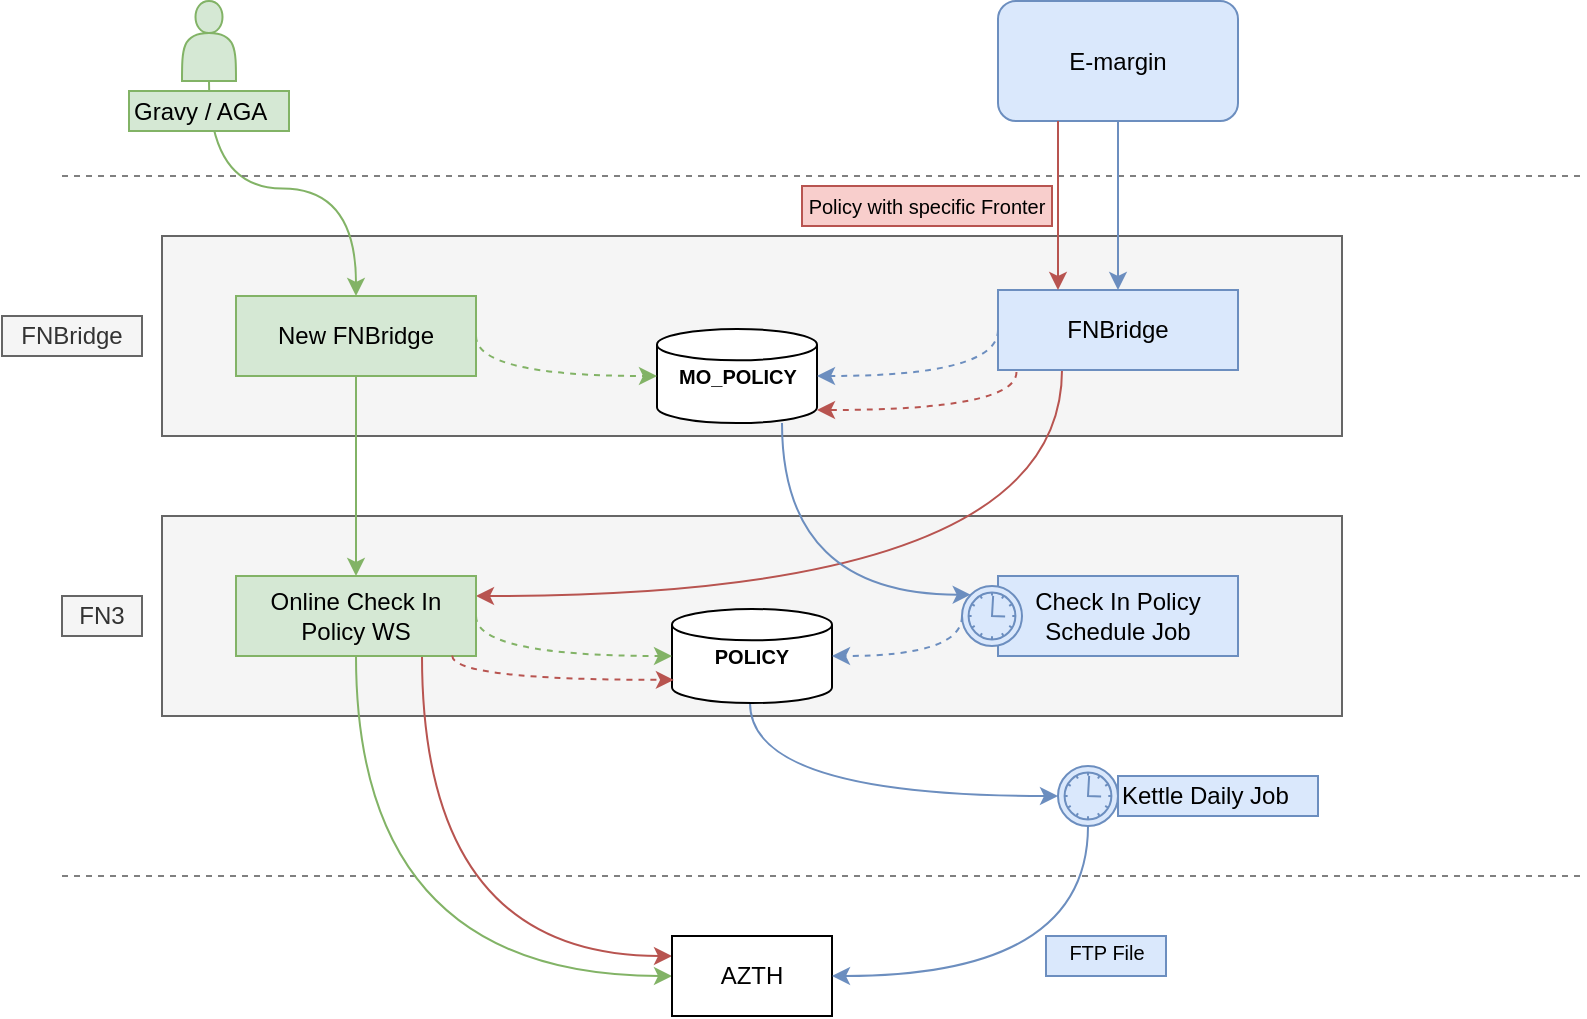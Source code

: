 <mxfile version="10.4.9" type="github"><diagram id="kxdKC94dlKpn0LHNbHIM" name="Page-1"><mxGraphModel dx="754" dy="443" grid="1" gridSize="10" guides="1" tooltips="1" connect="1" arrows="1" fold="1" page="1" pageScale="1" pageWidth="850" pageHeight="1100" math="0" shadow="0"><root><mxCell id="0"/><mxCell id="1" parent="0"/><mxCell id="3mwVmuwzy4nXPfia8OvA-8" value="" style="rounded=0;whiteSpace=wrap;html=1;strokeColor=#666666;fillColor=#f5f5f5;fontColor=#333333;" parent="1" vertex="1"><mxGeometry x="110" y="450" width="590" height="100" as="geometry"/></mxCell><mxCell id="3mwVmuwzy4nXPfia8OvA-11" value="" style="rounded=0;whiteSpace=wrap;html=1;strokeColor=#666666;fillColor=#f5f5f5;fontColor=#333333;" parent="1" vertex="1"><mxGeometry x="110" y="310" width="590" height="100" as="geometry"/></mxCell><mxCell id="3mwVmuwzy4nXPfia8OvA-34" style="edgeStyle=orthogonalEdgeStyle;curved=1;rounded=0;orthogonalLoop=1;jettySize=auto;html=1;fillColor=#d5e8d4;strokeColor=#82b366;" parent="1" source="3mwVmuwzy4nXPfia8OvA-1" target="3mwVmuwzy4nXPfia8OvA-6" edge="1"><mxGeometry relative="1" as="geometry"/></mxCell><mxCell id="3mwVmuwzy4nXPfia8OvA-1" value="" style="shape=actor;whiteSpace=wrap;html=1;fillColor=#d5e8d4;strokeColor=#82b366;" parent="1" vertex="1"><mxGeometry x="120" y="192.5" width="27" height="40" as="geometry"/></mxCell><mxCell id="3mwVmuwzy4nXPfia8OvA-2" value="Gravy / AGA" style="text;html=1;resizable=0;points=[];autosize=1;align=left;verticalAlign=top;spacingTop=-4;fillColor=#d5e8d4;strokeColor=#82b366;" parent="1" vertex="1"><mxGeometry x="93.5" y="237.5" width="80" height="20" as="geometry"/></mxCell><mxCell id="3mwVmuwzy4nXPfia8OvA-3" value="" style="endArrow=none;dashed=1;html=1;strokeColor=#808080;" parent="1" edge="1"><mxGeometry width="50" height="50" relative="1" as="geometry"><mxPoint x="60" y="280" as="sourcePoint"/><mxPoint x="820" y="280" as="targetPoint"/></mxGeometry></mxCell><mxCell id="3mwVmuwzy4nXPfia8OvA-4" value="" style="endArrow=none;dashed=1;html=1;strokeColor=#808080;" parent="1" edge="1"><mxGeometry width="50" height="50" relative="1" as="geometry"><mxPoint x="60" y="630" as="sourcePoint"/><mxPoint x="820" y="630" as="targetPoint"/></mxGeometry></mxCell><mxCell id="3mwVmuwzy4nXPfia8OvA-33" style="edgeStyle=orthogonalEdgeStyle;curved=1;rounded=0;orthogonalLoop=1;jettySize=auto;html=1;fillColor=#dae8fc;strokeColor=#6c8ebf;" parent="1" source="3mwVmuwzy4nXPfia8OvA-5" target="3mwVmuwzy4nXPfia8OvA-7" edge="1"><mxGeometry relative="1" as="geometry"/></mxCell><mxCell id="3mwVmuwzy4nXPfia8OvA-5" value="E-margin" style="rounded=1;whiteSpace=wrap;html=1;fillColor=#dae8fc;strokeColor=#6c8ebf;" parent="1" vertex="1"><mxGeometry x="528" y="192.5" width="120" height="60" as="geometry"/></mxCell><mxCell id="3mwVmuwzy4nXPfia8OvA-26" style="edgeStyle=orthogonalEdgeStyle;curved=1;rounded=0;orthogonalLoop=1;jettySize=auto;html=1;fillColor=#d5e8d4;strokeColor=#82b366;" parent="1" source="3mwVmuwzy4nXPfia8OvA-6" target="3mwVmuwzy4nXPfia8OvA-12" edge="1"><mxGeometry relative="1" as="geometry"/></mxCell><mxCell id="3mwVmuwzy4nXPfia8OvA-6" value="New FNBridge" style="rounded=0;whiteSpace=wrap;html=1;fillColor=#d5e8d4;strokeColor=#82b366;" parent="1" vertex="1"><mxGeometry x="147" y="340" width="120" height="40" as="geometry"/></mxCell><mxCell id="3mwVmuwzy4nXPfia8OvA-39" style="edgeStyle=orthogonalEdgeStyle;curved=1;rounded=0;orthogonalLoop=1;jettySize=auto;html=1;entryX=1;entryY=0.25;entryDx=0;entryDy=0;strokeColor=#b85450;fillColor=#f8cecc;" parent="1" source="3mwVmuwzy4nXPfia8OvA-7" target="3mwVmuwzy4nXPfia8OvA-12" edge="1"><mxGeometry relative="1" as="geometry"><Array as="points"><mxPoint x="560" y="490"/></Array></mxGeometry></mxCell><mxCell id="3mwVmuwzy4nXPfia8OvA-7" value="FNBridge" style="rounded=0;whiteSpace=wrap;html=1;fillColor=#dae8fc;strokeColor=#6c8ebf;" parent="1" vertex="1"><mxGeometry x="528" y="337" width="120" height="40" as="geometry"/></mxCell><mxCell id="3mwVmuwzy4nXPfia8OvA-29" style="edgeStyle=orthogonalEdgeStyle;curved=1;rounded=0;orthogonalLoop=1;jettySize=auto;html=1;entryX=0;entryY=0.5;entryDx=0;entryDy=0;fillColor=#d5e8d4;strokeColor=#82b366;" parent="1" source="3mwVmuwzy4nXPfia8OvA-12" target="3mwVmuwzy4nXPfia8OvA-16" edge="1"><mxGeometry relative="1" as="geometry"><Array as="points"><mxPoint x="207" y="680"/></Array></mxGeometry></mxCell><mxCell id="3mwVmuwzy4nXPfia8OvA-40" style="edgeStyle=orthogonalEdgeStyle;curved=1;rounded=0;orthogonalLoop=1;jettySize=auto;html=1;entryX=0;entryY=0.25;entryDx=0;entryDy=0;strokeColor=#b85450;fillColor=#f8cecc;" parent="1" source="3mwVmuwzy4nXPfia8OvA-12" target="3mwVmuwzy4nXPfia8OvA-16" edge="1"><mxGeometry relative="1" as="geometry"><Array as="points"><mxPoint x="240" y="670"/></Array></mxGeometry></mxCell><mxCell id="3mwVmuwzy4nXPfia8OvA-12" value="Online Check In Policy WS" style="rounded=0;whiteSpace=wrap;html=1;fillColor=#d5e8d4;strokeColor=#82b366;" parent="1" vertex="1"><mxGeometry x="147" y="480" width="120" height="40" as="geometry"/></mxCell><mxCell id="3mwVmuwzy4nXPfia8OvA-13" value="Check In Policy Schedule Job" style="rounded=0;whiteSpace=wrap;html=1;fillColor=#dae8fc;strokeColor=#6c8ebf;" parent="1" vertex="1"><mxGeometry x="528" y="480" width="120" height="40" as="geometry"/></mxCell><mxCell id="3mwVmuwzy4nXPfia8OvA-14" value="" style="shape=mxgraph.bpmn.shape;html=1;verticalLabelPosition=bottom;labelBackgroundColor=#ffffff;verticalAlign=top;align=center;perimeter=ellipsePerimeter;outlineConnect=0;outline=standard;symbol=timer;fillColor=#dae8fc;strokeColor=#6c8ebf;" parent="1" vertex="1"><mxGeometry x="510" y="485" width="30" height="30" as="geometry"/></mxCell><mxCell id="3mwVmuwzy4nXPfia8OvA-36" style="edgeStyle=orthogonalEdgeStyle;curved=1;rounded=0;orthogonalLoop=1;jettySize=auto;html=1;entryX=0.145;entryY=0.145;entryDx=0;entryDy=0;fillColor=#dae8fc;strokeColor=#6c8ebf;entryPerimeter=0;" parent="1" source="3mwVmuwzy4nXPfia8OvA-15" target="3mwVmuwzy4nXPfia8OvA-14" edge="1"><mxGeometry relative="1" as="geometry"><Array as="points"><mxPoint x="420" y="489"/></Array></mxGeometry></mxCell><mxCell id="3mwVmuwzy4nXPfia8OvA-15" value="MO_POLICY" style="strokeWidth=1;html=1;shape=mxgraph.flowchart.database;whiteSpace=wrap;fontSize=10;fontStyle=1" parent="1" vertex="1"><mxGeometry x="357.5" y="356.5" width="80" height="47" as="geometry"/></mxCell><mxCell id="3mwVmuwzy4nXPfia8OvA-16" value="AZTH" style="rounded=0;whiteSpace=wrap;html=1;strokeWidth=1;" parent="1" vertex="1"><mxGeometry x="365" y="660" width="80" height="40" as="geometry"/></mxCell><mxCell id="3mwVmuwzy4nXPfia8OvA-31" style="edgeStyle=orthogonalEdgeStyle;curved=1;rounded=0;orthogonalLoop=1;jettySize=auto;html=1;entryX=0;entryY=0.5;entryDx=0;entryDy=0;fillColor=#dae8fc;strokeColor=#6c8ebf;" parent="1" source="3mwVmuwzy4nXPfia8OvA-17" target="3mwVmuwzy4nXPfia8OvA-20" edge="1"><mxGeometry relative="1" as="geometry"><Array as="points"><mxPoint x="404" y="590"/></Array></mxGeometry></mxCell><mxCell id="3mwVmuwzy4nXPfia8OvA-17" value="POLICY" style="strokeWidth=1;html=1;shape=mxgraph.flowchart.database;whiteSpace=wrap;fontSize=10;fontStyle=1" parent="1" vertex="1"><mxGeometry x="365" y="496.5" width="80" height="47" as="geometry"/></mxCell><mxCell id="3mwVmuwzy4nXPfia8OvA-18" value="FNBridge" style="text;html=1;strokeColor=#666666;fillColor=#f5f5f5;align=center;verticalAlign=middle;whiteSpace=wrap;rounded=0;fontColor=#333333;" parent="1" vertex="1"><mxGeometry x="30" y="350" width="70" height="20" as="geometry"/></mxCell><mxCell id="3mwVmuwzy4nXPfia8OvA-19" value="FN3" style="text;html=1;strokeColor=#666666;fillColor=#f5f5f5;align=center;verticalAlign=middle;whiteSpace=wrap;rounded=0;fontColor=#333333;" parent="1" vertex="1"><mxGeometry x="60" y="490" width="40" height="20" as="geometry"/></mxCell><mxCell id="3mwVmuwzy4nXPfia8OvA-32" style="edgeStyle=orthogonalEdgeStyle;curved=1;rounded=0;orthogonalLoop=1;jettySize=auto;html=1;entryX=1;entryY=0.5;entryDx=0;entryDy=0;fillColor=#dae8fc;strokeColor=#6c8ebf;" parent="1" source="3mwVmuwzy4nXPfia8OvA-20" target="3mwVmuwzy4nXPfia8OvA-16" edge="1"><mxGeometry relative="1" as="geometry"><Array as="points"><mxPoint x="573" y="680"/></Array></mxGeometry></mxCell><mxCell id="3mwVmuwzy4nXPfia8OvA-20" value="" style="shape=mxgraph.bpmn.shape;html=1;verticalLabelPosition=bottom;labelBackgroundColor=#ffffff;verticalAlign=top;align=center;perimeter=ellipsePerimeter;outlineConnect=0;outline=standard;symbol=timer;fillColor=#dae8fc;strokeColor=#6c8ebf;" parent="1" vertex="1"><mxGeometry x="558" y="575" width="30" height="30" as="geometry"/></mxCell><mxCell id="3mwVmuwzy4nXPfia8OvA-21" value="Kettle Daily Job" style="text;html=1;resizable=0;points=[];autosize=1;align=left;verticalAlign=top;spacingTop=-4;fillColor=#dae8fc;strokeColor=#6c8ebf;" parent="1" vertex="1"><mxGeometry x="588" y="580" width="100" height="20" as="geometry"/></mxCell><mxCell id="3mwVmuwzy4nXPfia8OvA-24" value="" style="endArrow=classic;html=1;entryX=0;entryY=0.5;entryDx=0;entryDy=0;entryPerimeter=0;exitX=1;exitY=0.5;exitDx=0;exitDy=0;edgeStyle=orthogonalEdgeStyle;curved=1;fillColor=#d5e8d4;strokeColor=#82b366;dashed=1;" parent="1" source="3mwVmuwzy4nXPfia8OvA-6" target="3mwVmuwzy4nXPfia8OvA-15" edge="1"><mxGeometry width="50" height="50" relative="1" as="geometry"><mxPoint x="240" y="380" as="sourcePoint"/><mxPoint x="290" y="330" as="targetPoint"/><Array as="points"><mxPoint x="267" y="380"/></Array></mxGeometry></mxCell><mxCell id="3mwVmuwzy4nXPfia8OvA-25" value="" style="endArrow=classic;html=1;entryX=1;entryY=0.5;entryDx=0;entryDy=0;entryPerimeter=0;exitX=0;exitY=0.5;exitDx=0;exitDy=0;edgeStyle=orthogonalEdgeStyle;curved=1;fillColor=#dae8fc;strokeColor=#6c8ebf;dashed=1;" parent="1" source="3mwVmuwzy4nXPfia8OvA-7" target="3mwVmuwzy4nXPfia8OvA-15" edge="1"><mxGeometry width="50" height="50" relative="1" as="geometry"><mxPoint x="520" y="300" as="sourcePoint"/><mxPoint x="500" y="340" as="targetPoint"/><Array as="points"><mxPoint x="528" y="380"/></Array></mxGeometry></mxCell><mxCell id="3mwVmuwzy4nXPfia8OvA-27" value="" style="endArrow=classic;html=1;entryX=0;entryY=0.5;entryDx=0;entryDy=0;entryPerimeter=0;exitX=1;exitY=0.5;exitDx=0;exitDy=0;edgeStyle=orthogonalEdgeStyle;curved=1;fillColor=#d5e8d4;strokeColor=#82b366;dashed=1;" parent="1" source="3mwVmuwzy4nXPfia8OvA-12" target="3mwVmuwzy4nXPfia8OvA-17" edge="1"><mxGeometry width="50" height="50" relative="1" as="geometry"><mxPoint x="280" y="570" as="sourcePoint"/><mxPoint x="330" y="520" as="targetPoint"/><Array as="points"><mxPoint x="267" y="520"/></Array></mxGeometry></mxCell><mxCell id="3mwVmuwzy4nXPfia8OvA-28" value="" style="endArrow=classic;html=1;entryX=1;entryY=0.5;entryDx=0;entryDy=0;entryPerimeter=0;exitX=0;exitY=0.5;exitDx=0;exitDy=0;edgeStyle=orthogonalEdgeStyle;curved=1;fillColor=#dae8fc;strokeColor=#6c8ebf;dashed=1;" parent="1" source="3mwVmuwzy4nXPfia8OvA-14" target="3mwVmuwzy4nXPfia8OvA-17" edge="1"><mxGeometry width="50" height="50" relative="1" as="geometry"><mxPoint x="460" y="560" as="sourcePoint"/><mxPoint x="510" y="510" as="targetPoint"/><Array as="points"><mxPoint x="510" y="520"/></Array></mxGeometry></mxCell><mxCell id="3mwVmuwzy4nXPfia8OvA-37" value="" style="endArrow=classic;html=1;strokeColor=#b85450;exitX=0.25;exitY=1;exitDx=0;exitDy=0;entryX=0.25;entryY=0;entryDx=0;entryDy=0;fillColor=#f8cecc;" parent="1" source="3mwVmuwzy4nXPfia8OvA-5" target="3mwVmuwzy4nXPfia8OvA-7" edge="1"><mxGeometry width="50" height="50" relative="1" as="geometry"><mxPoint x="420" y="240" as="sourcePoint"/><mxPoint x="470" y="190" as="targetPoint"/></mxGeometry></mxCell><mxCell id="3mwVmuwzy4nXPfia8OvA-38" value="" style="endArrow=classic;html=1;dashed=1;strokeColor=#b85450;exitX=0.077;exitY=1.024;exitDx=0;exitDy=0;exitPerimeter=0;fillColor=#f8cecc;edgeStyle=orthogonalEdgeStyle;curved=1;" parent="1" source="3mwVmuwzy4nXPfia8OvA-7" target="3mwVmuwzy4nXPfia8OvA-15" edge="1"><mxGeometry width="50" height="50" relative="1" as="geometry"><mxPoint x="390" y="240" as="sourcePoint"/><mxPoint x="440" y="190" as="targetPoint"/><Array as="points"><mxPoint x="537" y="397"/></Array></mxGeometry></mxCell><mxCell id="3mwVmuwzy4nXPfia8OvA-41" value="" style="endArrow=classic;html=1;strokeColor=#b85450;entryX=0.012;entryY=0.754;entryDx=0;entryDy=0;entryPerimeter=0;exitX=0.901;exitY=0.994;exitDx=0;exitDy=0;exitPerimeter=0;edgeStyle=orthogonalEdgeStyle;curved=1;fillColor=#f8cecc;dashed=1;" parent="1" source="3mwVmuwzy4nXPfia8OvA-12" target="3mwVmuwzy4nXPfia8OvA-17" edge="1"><mxGeometry width="50" height="50" relative="1" as="geometry"><mxPoint x="300" y="580" as="sourcePoint"/><mxPoint x="350" y="530" as="targetPoint"/><Array as="points"><mxPoint x="255" y="532"/></Array></mxGeometry></mxCell><mxCell id="3mwVmuwzy4nXPfia8OvA-42" value="Policy with specific Fronter" style="text;html=1;strokeColor=#b85450;fillColor=#f8cecc;align=center;verticalAlign=middle;whiteSpace=wrap;rounded=0;fontSize=10;" parent="1" vertex="1"><mxGeometry x="430" y="285" width="125" height="20" as="geometry"/></mxCell><mxCell id="ImVkE3CuWhNaTRcYGPi3-1" value="FTP File" style="text;html=1;resizable=0;points=[];autosize=1;align=center;verticalAlign=top;spacingTop=-4;fillColor=#dae8fc;strokeColor=#6c8ebf;fontSize=10;" vertex="1" parent="1"><mxGeometry x="552" y="660" width="60" height="20" as="geometry"/></mxCell></root></mxGraphModel></diagram></mxfile>